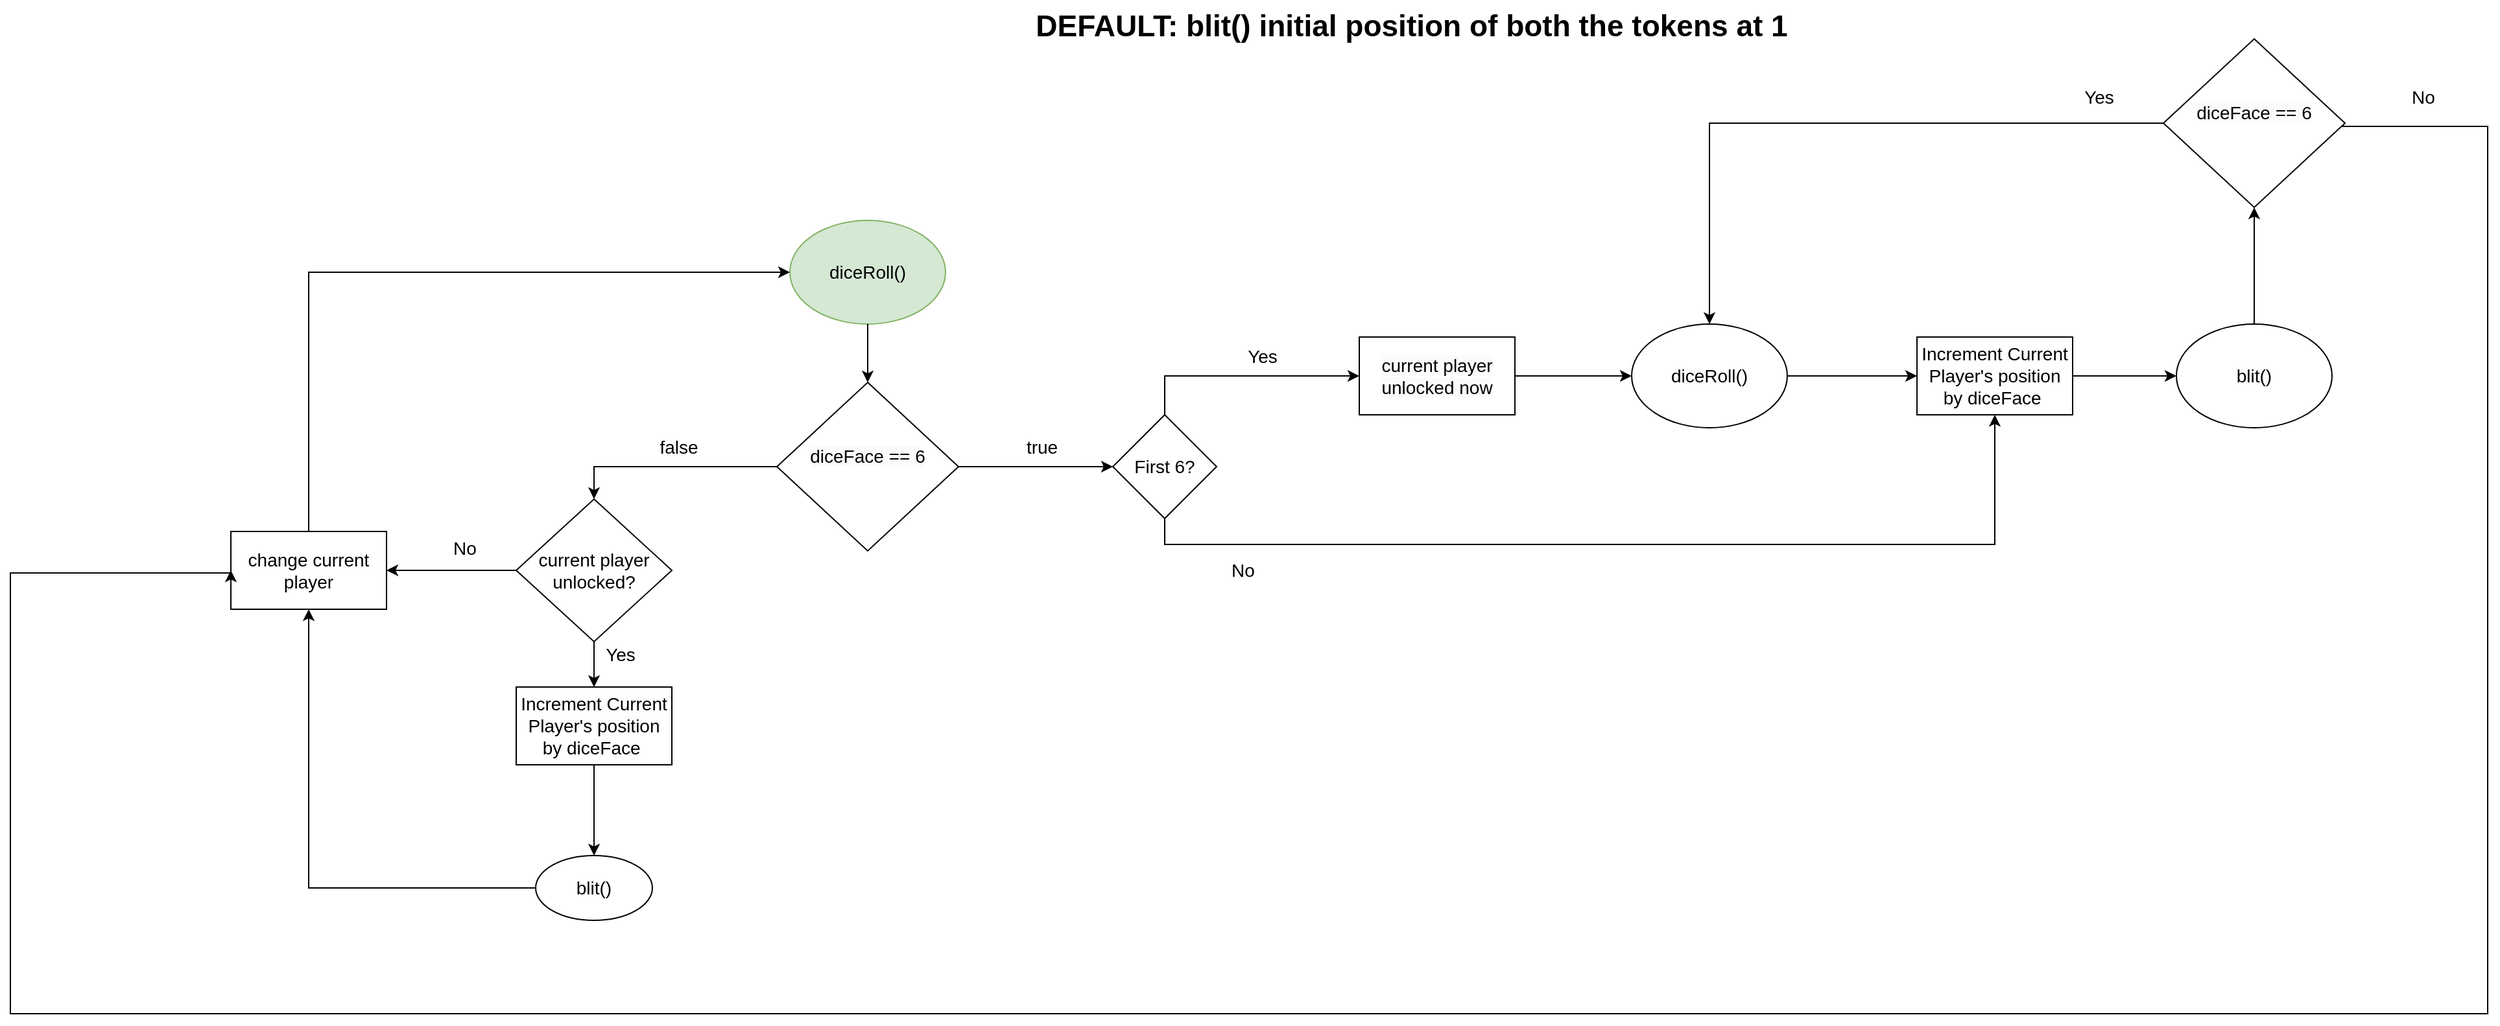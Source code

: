 <mxfile version="24.7.7">
  <diagram name="Page-1" id="UBUiGW2qb2GtG0QHnrKs">
    <mxGraphModel dx="3814" dy="1846" grid="1" gridSize="10" guides="1" tooltips="1" connect="1" arrows="1" fold="1" page="1" pageScale="1" pageWidth="850" pageHeight="1100" math="0" shadow="0">
      <root>
        <mxCell id="0" />
        <mxCell id="1" parent="0" />
        <mxCell id="W_W-9WW1szH-kqkKnhYK-2" value="diceRoll()" style="ellipse;whiteSpace=wrap;html=1;fontSize=14;fillColor=#d5e8d4;strokeColor=#82b366;" vertex="1" parent="1">
          <mxGeometry x="-279" y="-440" width="120" height="80" as="geometry" />
        </mxCell>
        <mxCell id="W_W-9WW1szH-kqkKnhYK-4" value="" style="endArrow=classic;html=1;rounded=0;exitX=0.5;exitY=1;exitDx=0;exitDy=0;fontSize=14;entryX=0.5;entryY=0;entryDx=0;entryDy=0;" edge="1" parent="1" source="W_W-9WW1szH-kqkKnhYK-2" target="W_W-9WW1szH-kqkKnhYK-55">
          <mxGeometry width="50" height="50" relative="1" as="geometry">
            <mxPoint x="-280" y="-250" as="sourcePoint" />
            <mxPoint x="-219.4" y="-280.0" as="targetPoint" />
          </mxGeometry>
        </mxCell>
        <mxCell id="W_W-9WW1szH-kqkKnhYK-49" style="edgeStyle=orthogonalEdgeStyle;rounded=0;orthogonalLoop=1;jettySize=auto;html=1;exitX=1;exitY=0.5;exitDx=0;exitDy=0;entryX=0;entryY=0.5;entryDx=0;entryDy=0;fontSize=14;" edge="1" parent="1" source="W_W-9WW1szH-kqkKnhYK-55" target="W_W-9WW1szH-kqkKnhYK-40">
          <mxGeometry relative="1" as="geometry">
            <mxPoint x="-160" y="-250.0" as="sourcePoint" />
          </mxGeometry>
        </mxCell>
        <mxCell id="W_W-9WW1szH-kqkKnhYK-7" value="" style="endArrow=classic;html=1;rounded=0;exitX=0;exitY=0.5;exitDx=0;exitDy=0;entryX=0.5;entryY=0;entryDx=0;entryDy=0;fontSize=14;" edge="1" parent="1" source="W_W-9WW1szH-kqkKnhYK-55" target="W_W-9WW1szH-kqkKnhYK-38">
          <mxGeometry width="50" height="50" relative="1" as="geometry">
            <mxPoint x="-280" y="-250.0" as="sourcePoint" />
            <mxPoint x="-430" y="-200" as="targetPoint" />
            <Array as="points">
              <mxPoint x="-430" y="-250" />
            </Array>
          </mxGeometry>
        </mxCell>
        <mxCell id="W_W-9WW1szH-kqkKnhYK-8" value="false" style="text;html=1;align=center;verticalAlign=middle;resizable=0;points=[];autosize=1;strokeColor=none;fillColor=none;fontSize=14;" vertex="1" parent="1">
          <mxGeometry x="-390" y="-280" width="50" height="30" as="geometry" />
        </mxCell>
        <mxCell id="W_W-9WW1szH-kqkKnhYK-11" value="true" style="text;html=1;align=center;verticalAlign=middle;resizable=0;points=[];autosize=1;strokeColor=none;fillColor=none;fontSize=14;" vertex="1" parent="1">
          <mxGeometry x="-110" y="-280" width="50" height="30" as="geometry" />
        </mxCell>
        <mxCell id="W_W-9WW1szH-kqkKnhYK-21" style="edgeStyle=orthogonalEdgeStyle;rounded=0;orthogonalLoop=1;jettySize=auto;html=1;entryX=0.5;entryY=0;entryDx=0;entryDy=0;fontSize=14;exitX=0.5;exitY=1;exitDx=0;exitDy=0;" edge="1" parent="1" source="W_W-9WW1szH-kqkKnhYK-38" target="W_W-9WW1szH-kqkKnhYK-22">
          <mxGeometry relative="1" as="geometry">
            <mxPoint x="-429.957" y="-90" as="targetPoint" />
            <mxPoint x="-440" y="-140" as="sourcePoint" />
          </mxGeometry>
        </mxCell>
        <mxCell id="W_W-9WW1szH-kqkKnhYK-27" style="edgeStyle=orthogonalEdgeStyle;rounded=0;orthogonalLoop=1;jettySize=auto;html=1;entryX=1;entryY=0.5;entryDx=0;entryDy=0;exitX=0;exitY=0.5;exitDx=0;exitDy=0;fontSize=14;" edge="1" parent="1" source="W_W-9WW1szH-kqkKnhYK-38" target="W_W-9WW1szH-kqkKnhYK-26">
          <mxGeometry relative="1" as="geometry">
            <mxPoint x="-490" y="-170" as="sourcePoint" />
          </mxGeometry>
        </mxCell>
        <mxCell id="W_W-9WW1szH-kqkKnhYK-24" style="edgeStyle=orthogonalEdgeStyle;rounded=0;orthogonalLoop=1;jettySize=auto;html=1;exitX=0.5;exitY=1;exitDx=0;exitDy=0;entryX=0.5;entryY=0;entryDx=0;entryDy=0;fontSize=14;" edge="1" parent="1" source="W_W-9WW1szH-kqkKnhYK-22" target="W_W-9WW1szH-kqkKnhYK-25">
          <mxGeometry relative="1" as="geometry">
            <mxPoint x="-429.957" y="30" as="targetPoint" />
          </mxGeometry>
        </mxCell>
        <mxCell id="W_W-9WW1szH-kqkKnhYK-22" value="Increment Current Player&#39;s position by diceFace&amp;nbsp;" style="rounded=0;whiteSpace=wrap;html=1;fontSize=14;" vertex="1" parent="1">
          <mxGeometry x="-490" y="-80" width="120" height="60" as="geometry" />
        </mxCell>
        <mxCell id="W_W-9WW1szH-kqkKnhYK-23" value="Yes" style="text;html=1;align=center;verticalAlign=middle;resizable=0;points=[];autosize=1;strokeColor=none;fillColor=none;fontSize=14;" vertex="1" parent="1">
          <mxGeometry x="-435" y="-120" width="50" height="30" as="geometry" />
        </mxCell>
        <mxCell id="W_W-9WW1szH-kqkKnhYK-28" style="edgeStyle=orthogonalEdgeStyle;rounded=0;orthogonalLoop=1;jettySize=auto;html=1;entryX=0.5;entryY=1;entryDx=0;entryDy=0;fontSize=14;" edge="1" parent="1" source="W_W-9WW1szH-kqkKnhYK-25" target="W_W-9WW1szH-kqkKnhYK-26">
          <mxGeometry relative="1" as="geometry" />
        </mxCell>
        <mxCell id="W_W-9WW1szH-kqkKnhYK-25" value="blit()" style="ellipse;whiteSpace=wrap;html=1;fontSize=14;" vertex="1" parent="1">
          <mxGeometry x="-475" y="50" width="90" height="50" as="geometry" />
        </mxCell>
        <mxCell id="W_W-9WW1szH-kqkKnhYK-29" style="edgeStyle=orthogonalEdgeStyle;rounded=0;orthogonalLoop=1;jettySize=auto;html=1;exitX=0.5;exitY=0;exitDx=0;exitDy=0;entryX=0;entryY=0.5;entryDx=0;entryDy=0;fontSize=14;" edge="1" parent="1" source="W_W-9WW1szH-kqkKnhYK-26" target="W_W-9WW1szH-kqkKnhYK-2">
          <mxGeometry relative="1" as="geometry" />
        </mxCell>
        <mxCell id="W_W-9WW1szH-kqkKnhYK-26" value="change current player" style="rounded=0;whiteSpace=wrap;html=1;fontSize=14;" vertex="1" parent="1">
          <mxGeometry x="-710" y="-200" width="120" height="60" as="geometry" />
        </mxCell>
        <mxCell id="W_W-9WW1szH-kqkKnhYK-30" value="No" style="text;html=1;align=center;verticalAlign=middle;resizable=0;points=[];autosize=1;strokeColor=none;fillColor=none;fontSize=14;" vertex="1" parent="1">
          <mxGeometry x="-550" y="-202" width="40" height="30" as="geometry" />
        </mxCell>
        <mxCell id="W_W-9WW1szH-kqkKnhYK-34" value="DEFAULT: blit() initial position of both the tokens at 1" style="text;html=1;align=center;verticalAlign=middle;resizable=0;points=[];autosize=1;strokeColor=none;fillColor=none;fontSize=23;fontStyle=1" vertex="1" parent="1">
          <mxGeometry x="-80" y="-610" width="560" height="40" as="geometry" />
        </mxCell>
        <mxCell id="W_W-9WW1szH-kqkKnhYK-38" value="&lt;span style=&quot;font-size: 14px;&quot;&gt;current player unlocked?&lt;/span&gt;" style="rhombus;whiteSpace=wrap;html=1;fontSize=14;" vertex="1" parent="1">
          <mxGeometry x="-490" y="-225" width="120" height="110" as="geometry" />
        </mxCell>
        <mxCell id="W_W-9WW1szH-kqkKnhYK-54" style="edgeStyle=orthogonalEdgeStyle;rounded=0;orthogonalLoop=1;jettySize=auto;html=1;exitX=0.5;exitY=0;exitDx=0;exitDy=0;entryX=0;entryY=0.5;entryDx=0;entryDy=0;fontSize=14;" edge="1" parent="1" source="W_W-9WW1szH-kqkKnhYK-40" target="W_W-9WW1szH-kqkKnhYK-57">
          <mxGeometry relative="1" as="geometry">
            <mxPoint x="120" y="-340.0" as="targetPoint" />
          </mxGeometry>
        </mxCell>
        <mxCell id="W_W-9WW1szH-kqkKnhYK-58" style="edgeStyle=orthogonalEdgeStyle;rounded=0;orthogonalLoop=1;jettySize=auto;html=1;exitX=0.5;exitY=1;exitDx=0;exitDy=0;entryX=0.5;entryY=1;entryDx=0;entryDy=0;fontSize=14;" edge="1" parent="1" source="W_W-9WW1szH-kqkKnhYK-40" target="W_W-9WW1szH-kqkKnhYK-62">
          <mxGeometry relative="1" as="geometry">
            <mxPoint x="10.294" y="-120.0" as="targetPoint" />
          </mxGeometry>
        </mxCell>
        <mxCell id="W_W-9WW1szH-kqkKnhYK-40" value="First 6?" style="rhombus;whiteSpace=wrap;html=1;fontSize=14;" vertex="1" parent="1">
          <mxGeometry x="-30" y="-290" width="80" height="80" as="geometry" />
        </mxCell>
        <mxCell id="W_W-9WW1szH-kqkKnhYK-52" value="Yes" style="text;html=1;align=center;verticalAlign=middle;resizable=0;points=[];autosize=1;strokeColor=none;fillColor=none;fontSize=14;" vertex="1" parent="1">
          <mxGeometry x="60" y="-350" width="50" height="30" as="geometry" />
        </mxCell>
        <mxCell id="W_W-9WW1szH-kqkKnhYK-55" value="&#xa;&lt;span style=&quot;color: rgb(0, 0, 0); font-family: Helvetica; font-size: 14px; font-style: normal; font-variant-ligatures: normal; font-variant-caps: normal; font-weight: 400; letter-spacing: normal; orphans: 2; text-align: center; text-indent: 0px; text-transform: none; widows: 2; word-spacing: 0px; -webkit-text-stroke-width: 0px; white-space: normal; background-color: rgb(251, 251, 251); text-decoration-thickness: initial; text-decoration-style: initial; text-decoration-color: initial; float: none; display: inline !important;&quot;&gt;diceFace == 6&lt;/span&gt;&#xa;&#xa;" style="rhombus;whiteSpace=wrap;html=1;fontSize=14;" vertex="1" parent="1">
          <mxGeometry x="-289" y="-315" width="140" height="130" as="geometry" />
        </mxCell>
        <mxCell id="W_W-9WW1szH-kqkKnhYK-61" style="edgeStyle=orthogonalEdgeStyle;rounded=0;orthogonalLoop=1;jettySize=auto;html=1;exitX=1;exitY=0.5;exitDx=0;exitDy=0;entryX=0;entryY=0.5;entryDx=0;entryDy=0;fontSize=14;" edge="1" parent="1" source="W_W-9WW1szH-kqkKnhYK-57" target="W_W-9WW1szH-kqkKnhYK-60">
          <mxGeometry relative="1" as="geometry" />
        </mxCell>
        <mxCell id="W_W-9WW1szH-kqkKnhYK-57" value="&lt;br style=&quot;font-size: 14px;&quot;&gt;&lt;span style=&quot;color: rgb(0, 0, 0); font-family: Helvetica; font-size: 14px; font-style: normal; font-variant-ligatures: normal; font-variant-caps: normal; font-weight: 400; letter-spacing: normal; orphans: 2; text-align: center; text-indent: 0px; text-transform: none; widows: 2; word-spacing: 0px; -webkit-text-stroke-width: 0px; white-space: normal; background-color: rgb(251, 251, 251); text-decoration-thickness: initial; text-decoration-style: initial; text-decoration-color: initial; float: none; display: inline !important;&quot;&gt;current player unlocked now&lt;/span&gt;&lt;div style=&quot;font-size: 14px;&quot;&gt;&lt;br style=&quot;font-size: 14px;&quot;&gt;&lt;/div&gt;" style="rounded=0;whiteSpace=wrap;html=1;fontSize=14;" vertex="1" parent="1">
          <mxGeometry x="160" y="-350" width="120" height="60" as="geometry" />
        </mxCell>
        <mxCell id="W_W-9WW1szH-kqkKnhYK-59" value="No" style="text;html=1;align=center;verticalAlign=middle;resizable=0;points=[];autosize=1;strokeColor=none;fillColor=none;fontSize=14;" vertex="1" parent="1">
          <mxGeometry x="50" y="-185" width="40" height="30" as="geometry" />
        </mxCell>
        <mxCell id="W_W-9WW1szH-kqkKnhYK-63" style="edgeStyle=orthogonalEdgeStyle;rounded=0;orthogonalLoop=1;jettySize=auto;html=1;exitX=1;exitY=0.5;exitDx=0;exitDy=0;entryX=0;entryY=0.5;entryDx=0;entryDy=0;fontSize=14;" edge="1" parent="1" source="W_W-9WW1szH-kqkKnhYK-60" target="W_W-9WW1szH-kqkKnhYK-62">
          <mxGeometry relative="1" as="geometry" />
        </mxCell>
        <mxCell id="W_W-9WW1szH-kqkKnhYK-60" value="diceRoll()" style="ellipse;whiteSpace=wrap;html=1;fontSize=14;" vertex="1" parent="1">
          <mxGeometry x="370" y="-360" width="120" height="80" as="geometry" />
        </mxCell>
        <mxCell id="W_W-9WW1szH-kqkKnhYK-65" style="edgeStyle=orthogonalEdgeStyle;rounded=0;orthogonalLoop=1;jettySize=auto;html=1;exitX=1;exitY=0.5;exitDx=0;exitDy=0;entryX=0;entryY=0.5;entryDx=0;entryDy=0;fontSize=14;" edge="1" parent="1" source="W_W-9WW1szH-kqkKnhYK-62" target="W_W-9WW1szH-kqkKnhYK-64">
          <mxGeometry relative="1" as="geometry" />
        </mxCell>
        <mxCell id="W_W-9WW1szH-kqkKnhYK-62" value="Increment Current Player&#39;s position by diceFace&amp;nbsp;" style="rounded=0;whiteSpace=wrap;html=1;fontSize=14;" vertex="1" parent="1">
          <mxGeometry x="590" y="-350" width="120" height="60" as="geometry" />
        </mxCell>
        <mxCell id="W_W-9WW1szH-kqkKnhYK-67" style="edgeStyle=orthogonalEdgeStyle;rounded=0;orthogonalLoop=1;jettySize=auto;html=1;exitX=0.5;exitY=0;exitDx=0;exitDy=0;entryX=0.5;entryY=1;entryDx=0;entryDy=0;fontSize=14;" edge="1" parent="1" source="W_W-9WW1szH-kqkKnhYK-64" target="W_W-9WW1szH-kqkKnhYK-68">
          <mxGeometry relative="1" as="geometry">
            <mxPoint x="850.385" y="-430" as="targetPoint" />
          </mxGeometry>
        </mxCell>
        <mxCell id="W_W-9WW1szH-kqkKnhYK-64" value="blit()" style="ellipse;whiteSpace=wrap;html=1;fontSize=14;" vertex="1" parent="1">
          <mxGeometry x="790" y="-360" width="120" height="80" as="geometry" />
        </mxCell>
        <mxCell id="W_W-9WW1szH-kqkKnhYK-69" style="edgeStyle=orthogonalEdgeStyle;rounded=0;orthogonalLoop=1;jettySize=auto;html=1;exitX=0;exitY=0.5;exitDx=0;exitDy=0;entryX=0.5;entryY=0;entryDx=0;entryDy=0;fontSize=14;" edge="1" parent="1" source="W_W-9WW1szH-kqkKnhYK-68" target="W_W-9WW1szH-kqkKnhYK-60">
          <mxGeometry relative="1" as="geometry" />
        </mxCell>
        <mxCell id="W_W-9WW1szH-kqkKnhYK-71" style="edgeStyle=orthogonalEdgeStyle;rounded=0;orthogonalLoop=1;jettySize=auto;html=1;exitX=1;exitY=0.5;exitDx=0;exitDy=0;entryX=0;entryY=0.5;entryDx=0;entryDy=0;fontSize=14;" edge="1" parent="1" target="W_W-9WW1szH-kqkKnhYK-26">
          <mxGeometry relative="1" as="geometry">
            <mxPoint x="-800" y="-167.5" as="targetPoint" />
            <mxPoint x="830" y="-512.5" as="sourcePoint" />
            <Array as="points">
              <mxPoint x="1030" y="-512" />
              <mxPoint x="1030" y="172" />
              <mxPoint x="-880" y="172" />
              <mxPoint x="-880" y="-168" />
              <mxPoint x="-710" y="-168" />
            </Array>
          </mxGeometry>
        </mxCell>
        <mxCell id="W_W-9WW1szH-kqkKnhYK-68" value="&#xa;&lt;span style=&quot;color: rgb(0, 0, 0); font-family: Helvetica; font-size: 14px; font-style: normal; font-variant-ligatures: normal; font-variant-caps: normal; font-weight: 400; letter-spacing: normal; orphans: 2; text-align: center; text-indent: 0px; text-transform: none; widows: 2; word-spacing: 0px; -webkit-text-stroke-width: 0px; white-space: normal; background-color: rgb(251, 251, 251); text-decoration-thickness: initial; text-decoration-style: initial; text-decoration-color: initial; float: none; display: inline !important;&quot;&gt;diceFace == 6&lt;/span&gt;&#xa;&#xa;" style="rhombus;whiteSpace=wrap;html=1;fontSize=14;" vertex="1" parent="1">
          <mxGeometry x="780" y="-580" width="140" height="130" as="geometry" />
        </mxCell>
        <mxCell id="W_W-9WW1szH-kqkKnhYK-70" value="Yes" style="text;html=1;align=center;verticalAlign=middle;resizable=0;points=[];autosize=1;strokeColor=none;fillColor=none;fontSize=14;labelBorderColor=none;" vertex="1" parent="1">
          <mxGeometry x="705" y="-550" width="50" height="30" as="geometry" />
        </mxCell>
        <mxCell id="W_W-9WW1szH-kqkKnhYK-72" value="No" style="text;html=1;align=center;verticalAlign=middle;resizable=0;points=[];autosize=1;strokeColor=none;fillColor=none;fontSize=14;" vertex="1" parent="1">
          <mxGeometry x="960" y="-550" width="40" height="30" as="geometry" />
        </mxCell>
      </root>
    </mxGraphModel>
  </diagram>
</mxfile>
